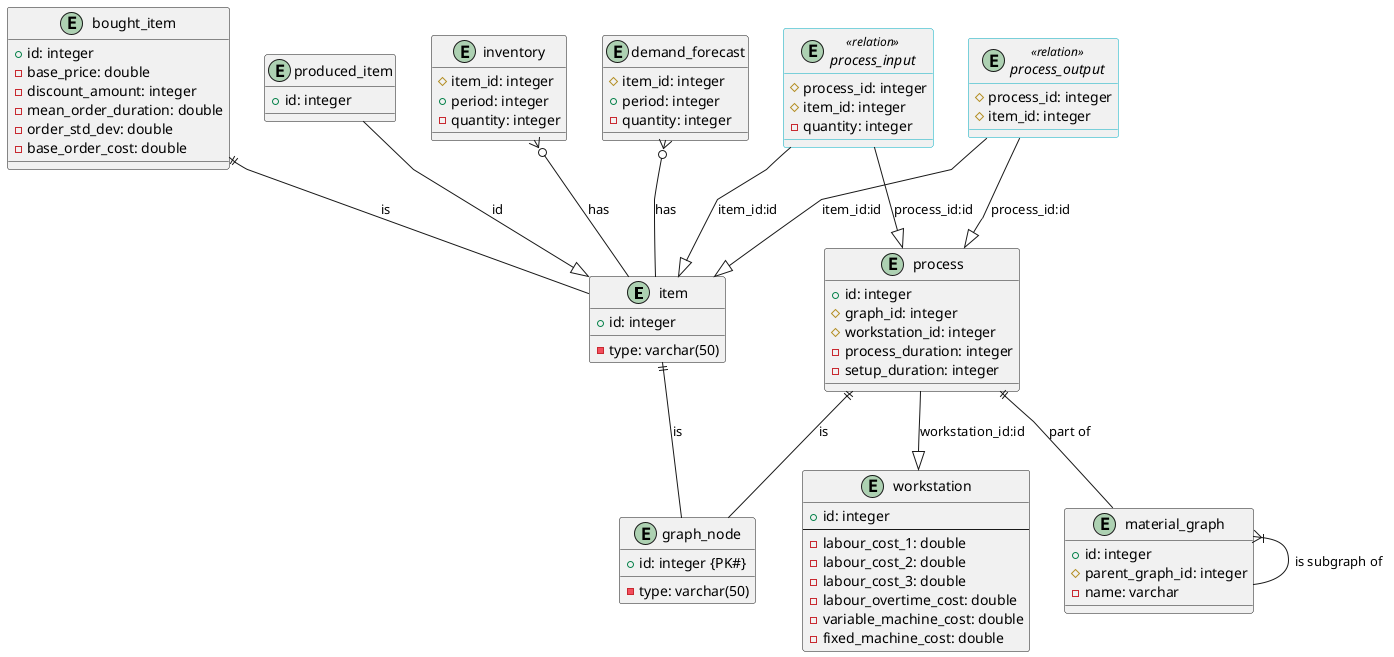 @startuml

top to bottom direction
skinparam linetype polyline
skinparam class<<relation>> {
  BorderColor #00ACC1
  FontStyle italic
}

entity item {
  + id: integer
  - type: varchar(50)
}

entity workstation {
  + id: integer
  ----
  - labour_cost_1: double
  - labour_cost_2: double
  - labour_cost_3: double
  - labour_overtime_cost: double
  - variable_machine_cost: double
  - fixed_machine_cost: double
}

entity graph_node {
  + id: integer {PK#}
  - type: varchar(50)
}

entity material_graph {
  + id: integer
  # parent_graph_id: integer
  - name: varchar
}

entity process {
  + id: integer
  # graph_id: integer
  # workstation_id: integer
  - process_duration: integer
  - setup_duration: integer
}

entity process_input <<relation>> {
  # process_id: integer
  # item_id: integer
  - quantity: integer
}

entity process_output <<relation>> {
  # process_id: integer
  # item_id: integer
}

entity bought_item {
  + id: integer
  - base_price: double
  - discount_amount: integer
  - mean_order_duration: double
  - order_std_dev: double
  - base_order_cost: double
}

entity produced_item {
  + id: integer
}

entity inventory {
  # item_id: integer
  + period: integer
  - quantity: integer
}

entity demand_forecast {
  # item_id: integer
  + period: integer
  - quantity: integer
}

demand_forecast  }o--  item: has
bought_item ||-- item: is
inventory }o-- item: has
item ||-- graph_node: is
material_graph }|-- material_graph   : "is subgraph of"
process ||-- graph_node: is
process ||-- material_graph   : part of
process           --^  workstation      : "workstation_id:id"
process_input     --^  item             : "item_id:id"
process_input     --^  process          : "process_id:id"
process_output    --^  item             : "item_id:id"
process_output    --^  process          : "process_id:id"
produced_item     --^  item             : "id"

@enduml
